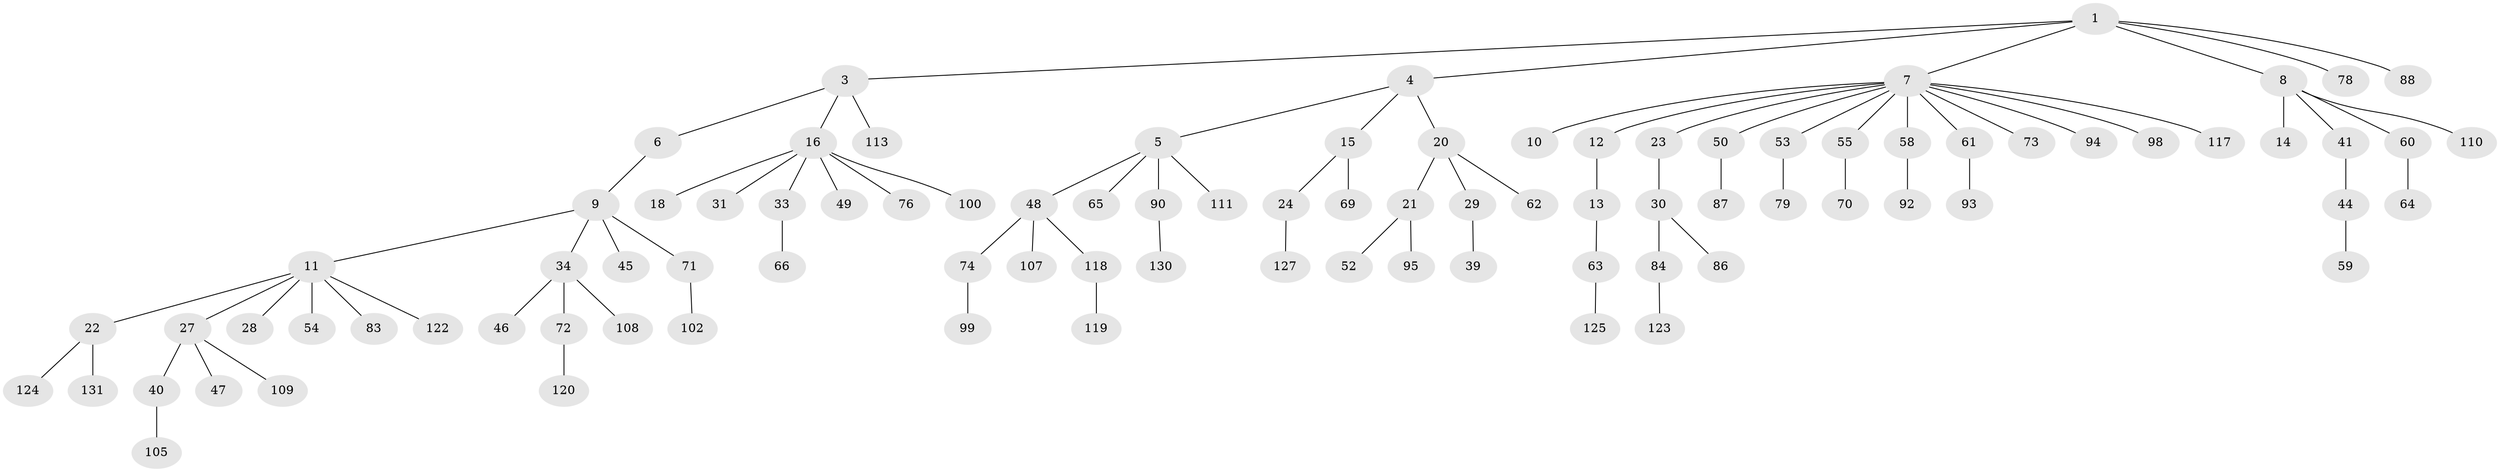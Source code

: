 // original degree distribution, {6: 0.015267175572519083, 2: 0.31297709923664124, 4: 0.07633587786259542, 5: 0.022900763358778626, 9: 0.007633587786259542, 7: 0.015267175572519083, 1: 0.48854961832061067, 3: 0.061068702290076333}
// Generated by graph-tools (version 1.1) at 2025/11/02/27/25 16:11:27]
// undirected, 92 vertices, 91 edges
graph export_dot {
graph [start="1"]
  node [color=gray90,style=filled];
  1 [super="+2"];
  3 [super="+80"];
  4;
  5 [super="+56"];
  6;
  7 [super="+19"];
  8 [super="+26"];
  9 [super="+17"];
  10 [super="+121"];
  11 [super="+51"];
  12;
  13 [super="+42"];
  14;
  15 [super="+114"];
  16 [super="+35"];
  18 [super="+112"];
  20 [super="+25"];
  21 [super="+38"];
  22 [super="+75"];
  23 [super="+91"];
  24;
  27 [super="+68"];
  28 [super="+37"];
  29 [super="+32"];
  30 [super="+103"];
  31;
  33;
  34 [super="+36"];
  39;
  40 [super="+57"];
  41 [super="+43"];
  44;
  45;
  46;
  47;
  48 [super="+67"];
  49;
  50 [super="+129"];
  52 [super="+85"];
  53;
  54 [super="+81"];
  55 [super="+126"];
  58 [super="+106"];
  59 [super="+101"];
  60 [super="+82"];
  61 [super="+77"];
  62;
  63 [super="+115"];
  64;
  65;
  66 [super="+97"];
  69 [super="+128"];
  70;
  71;
  72 [super="+89"];
  73;
  74;
  76 [super="+116"];
  78;
  79;
  83;
  84 [super="+104"];
  86;
  87;
  88;
  90 [super="+96"];
  92;
  93;
  94;
  95;
  98;
  99;
  100;
  102;
  105;
  107;
  108;
  109;
  110;
  111;
  113;
  117;
  118;
  119;
  120;
  122;
  123;
  124;
  125;
  127;
  130;
  131;
  1 -- 3;
  1 -- 7;
  1 -- 8;
  1 -- 78;
  1 -- 88;
  1 -- 4;
  3 -- 6;
  3 -- 16;
  3 -- 113;
  4 -- 5;
  4 -- 15;
  4 -- 20;
  5 -- 48;
  5 -- 90;
  5 -- 111;
  5 -- 65;
  6 -- 9;
  7 -- 10;
  7 -- 12;
  7 -- 23;
  7 -- 50;
  7 -- 55;
  7 -- 73;
  7 -- 98;
  7 -- 117;
  7 -- 53;
  7 -- 58;
  7 -- 61;
  7 -- 94;
  8 -- 14;
  8 -- 41;
  8 -- 110;
  8 -- 60;
  9 -- 11;
  9 -- 71;
  9 -- 34;
  9 -- 45;
  11 -- 22;
  11 -- 27;
  11 -- 28;
  11 -- 83;
  11 -- 122;
  11 -- 54;
  12 -- 13;
  13 -- 63;
  15 -- 24;
  15 -- 69;
  16 -- 18;
  16 -- 31;
  16 -- 33;
  16 -- 49;
  16 -- 76;
  16 -- 100;
  20 -- 21;
  20 -- 29;
  20 -- 62;
  21 -- 52;
  21 -- 95;
  22 -- 124;
  22 -- 131;
  23 -- 30;
  24 -- 127;
  27 -- 40;
  27 -- 47;
  27 -- 109;
  29 -- 39;
  30 -- 84;
  30 -- 86;
  33 -- 66;
  34 -- 46;
  34 -- 72;
  34 -- 108;
  40 -- 105;
  41 -- 44;
  44 -- 59;
  48 -- 74;
  48 -- 107;
  48 -- 118;
  50 -- 87;
  53 -- 79;
  55 -- 70;
  58 -- 92;
  60 -- 64;
  61 -- 93;
  63 -- 125;
  71 -- 102;
  72 -- 120;
  74 -- 99;
  84 -- 123;
  90 -- 130;
  118 -- 119;
}
